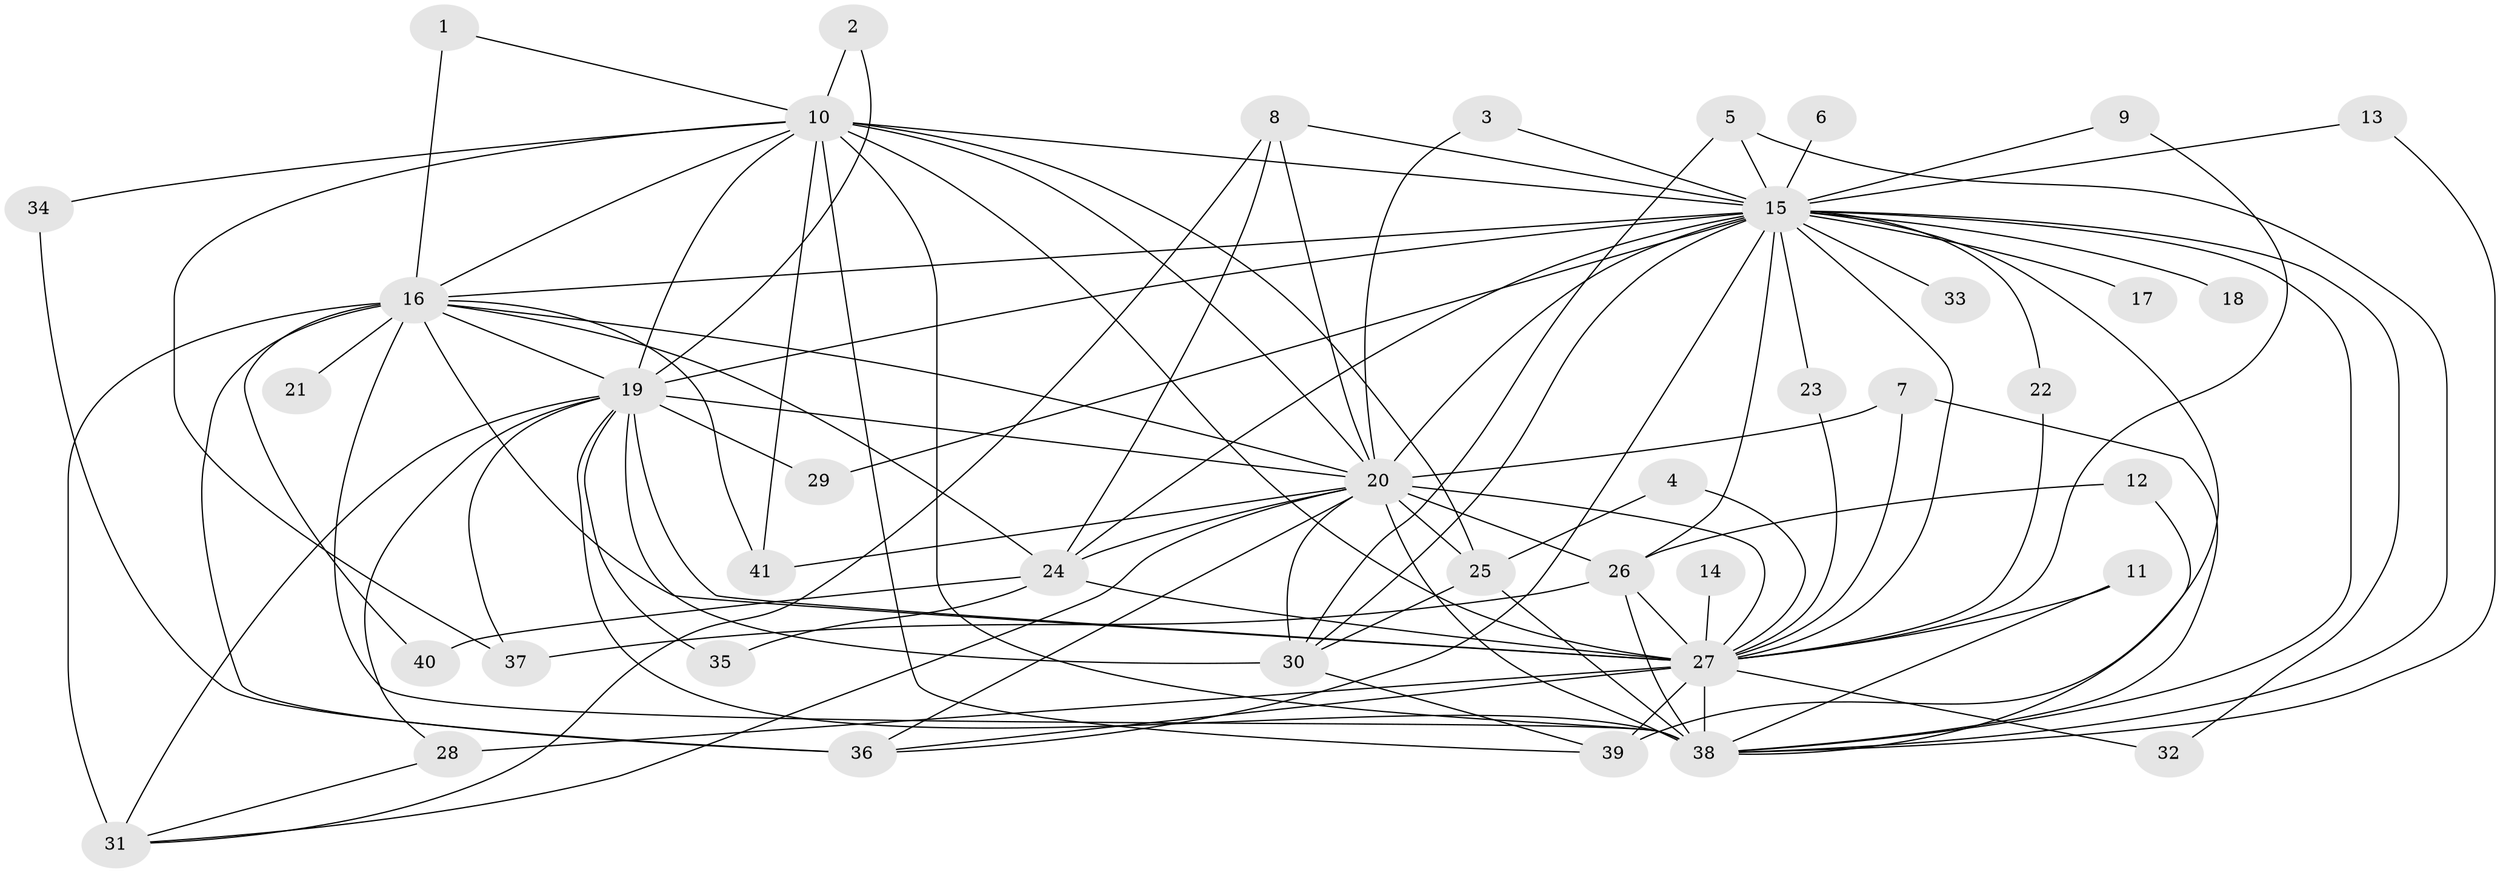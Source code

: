 // original degree distribution, {21: 0.024390243902439025, 14: 0.012195121951219513, 20: 0.012195121951219513, 17: 0.012195121951219513, 18: 0.024390243902439025, 16: 0.024390243902439025, 24: 0.012195121951219513, 4: 0.07317073170731707, 7: 0.024390243902439025, 6: 0.012195121951219513, 2: 0.5609756097560976, 5: 0.036585365853658534, 3: 0.17073170731707318}
// Generated by graph-tools (version 1.1) at 2025/49/03/09/25 03:49:43]
// undirected, 41 vertices, 102 edges
graph export_dot {
graph [start="1"]
  node [color=gray90,style=filled];
  1;
  2;
  3;
  4;
  5;
  6;
  7;
  8;
  9;
  10;
  11;
  12;
  13;
  14;
  15;
  16;
  17;
  18;
  19;
  20;
  21;
  22;
  23;
  24;
  25;
  26;
  27;
  28;
  29;
  30;
  31;
  32;
  33;
  34;
  35;
  36;
  37;
  38;
  39;
  40;
  41;
  1 -- 10 [weight=1.0];
  1 -- 16 [weight=1.0];
  2 -- 10 [weight=1.0];
  2 -- 19 [weight=1.0];
  3 -- 15 [weight=1.0];
  3 -- 20 [weight=1.0];
  4 -- 25 [weight=1.0];
  4 -- 27 [weight=1.0];
  5 -- 15 [weight=1.0];
  5 -- 30 [weight=1.0];
  5 -- 38 [weight=1.0];
  6 -- 15 [weight=1.0];
  7 -- 20 [weight=1.0];
  7 -- 27 [weight=1.0];
  7 -- 38 [weight=1.0];
  8 -- 15 [weight=1.0];
  8 -- 20 [weight=1.0];
  8 -- 24 [weight=1.0];
  8 -- 31 [weight=1.0];
  9 -- 15 [weight=1.0];
  9 -- 27 [weight=1.0];
  10 -- 15 [weight=2.0];
  10 -- 16 [weight=1.0];
  10 -- 19 [weight=3.0];
  10 -- 20 [weight=2.0];
  10 -- 25 [weight=1.0];
  10 -- 27 [weight=3.0];
  10 -- 34 [weight=1.0];
  10 -- 37 [weight=1.0];
  10 -- 38 [weight=2.0];
  10 -- 39 [weight=1.0];
  10 -- 41 [weight=1.0];
  11 -- 27 [weight=1.0];
  11 -- 38 [weight=1.0];
  12 -- 26 [weight=1.0];
  12 -- 38 [weight=1.0];
  13 -- 15 [weight=1.0];
  13 -- 38 [weight=1.0];
  14 -- 27 [weight=1.0];
  15 -- 16 [weight=3.0];
  15 -- 17 [weight=1.0];
  15 -- 18 [weight=1.0];
  15 -- 19 [weight=2.0];
  15 -- 20 [weight=4.0];
  15 -- 22 [weight=1.0];
  15 -- 23 [weight=1.0];
  15 -- 24 [weight=1.0];
  15 -- 26 [weight=1.0];
  15 -- 27 [weight=4.0];
  15 -- 29 [weight=1.0];
  15 -- 30 [weight=1.0];
  15 -- 32 [weight=1.0];
  15 -- 33 [weight=2.0];
  15 -- 36 [weight=1.0];
  15 -- 38 [weight=3.0];
  15 -- 39 [weight=2.0];
  16 -- 19 [weight=1.0];
  16 -- 20 [weight=2.0];
  16 -- 21 [weight=1.0];
  16 -- 24 [weight=1.0];
  16 -- 27 [weight=3.0];
  16 -- 31 [weight=3.0];
  16 -- 36 [weight=1.0];
  16 -- 38 [weight=1.0];
  16 -- 40 [weight=1.0];
  16 -- 41 [weight=1.0];
  19 -- 20 [weight=2.0];
  19 -- 27 [weight=3.0];
  19 -- 28 [weight=1.0];
  19 -- 29 [weight=1.0];
  19 -- 30 [weight=1.0];
  19 -- 31 [weight=1.0];
  19 -- 35 [weight=1.0];
  19 -- 37 [weight=1.0];
  19 -- 38 [weight=1.0];
  20 -- 24 [weight=1.0];
  20 -- 25 [weight=1.0];
  20 -- 26 [weight=1.0];
  20 -- 27 [weight=4.0];
  20 -- 30 [weight=1.0];
  20 -- 31 [weight=1.0];
  20 -- 36 [weight=1.0];
  20 -- 38 [weight=2.0];
  20 -- 41 [weight=1.0];
  22 -- 27 [weight=1.0];
  23 -- 27 [weight=1.0];
  24 -- 27 [weight=2.0];
  24 -- 35 [weight=1.0];
  24 -- 40 [weight=1.0];
  25 -- 30 [weight=1.0];
  25 -- 38 [weight=2.0];
  26 -- 27 [weight=1.0];
  26 -- 37 [weight=1.0];
  26 -- 38 [weight=1.0];
  27 -- 28 [weight=2.0];
  27 -- 32 [weight=1.0];
  27 -- 36 [weight=1.0];
  27 -- 38 [weight=3.0];
  27 -- 39 [weight=1.0];
  28 -- 31 [weight=1.0];
  30 -- 39 [weight=1.0];
  34 -- 36 [weight=1.0];
}
